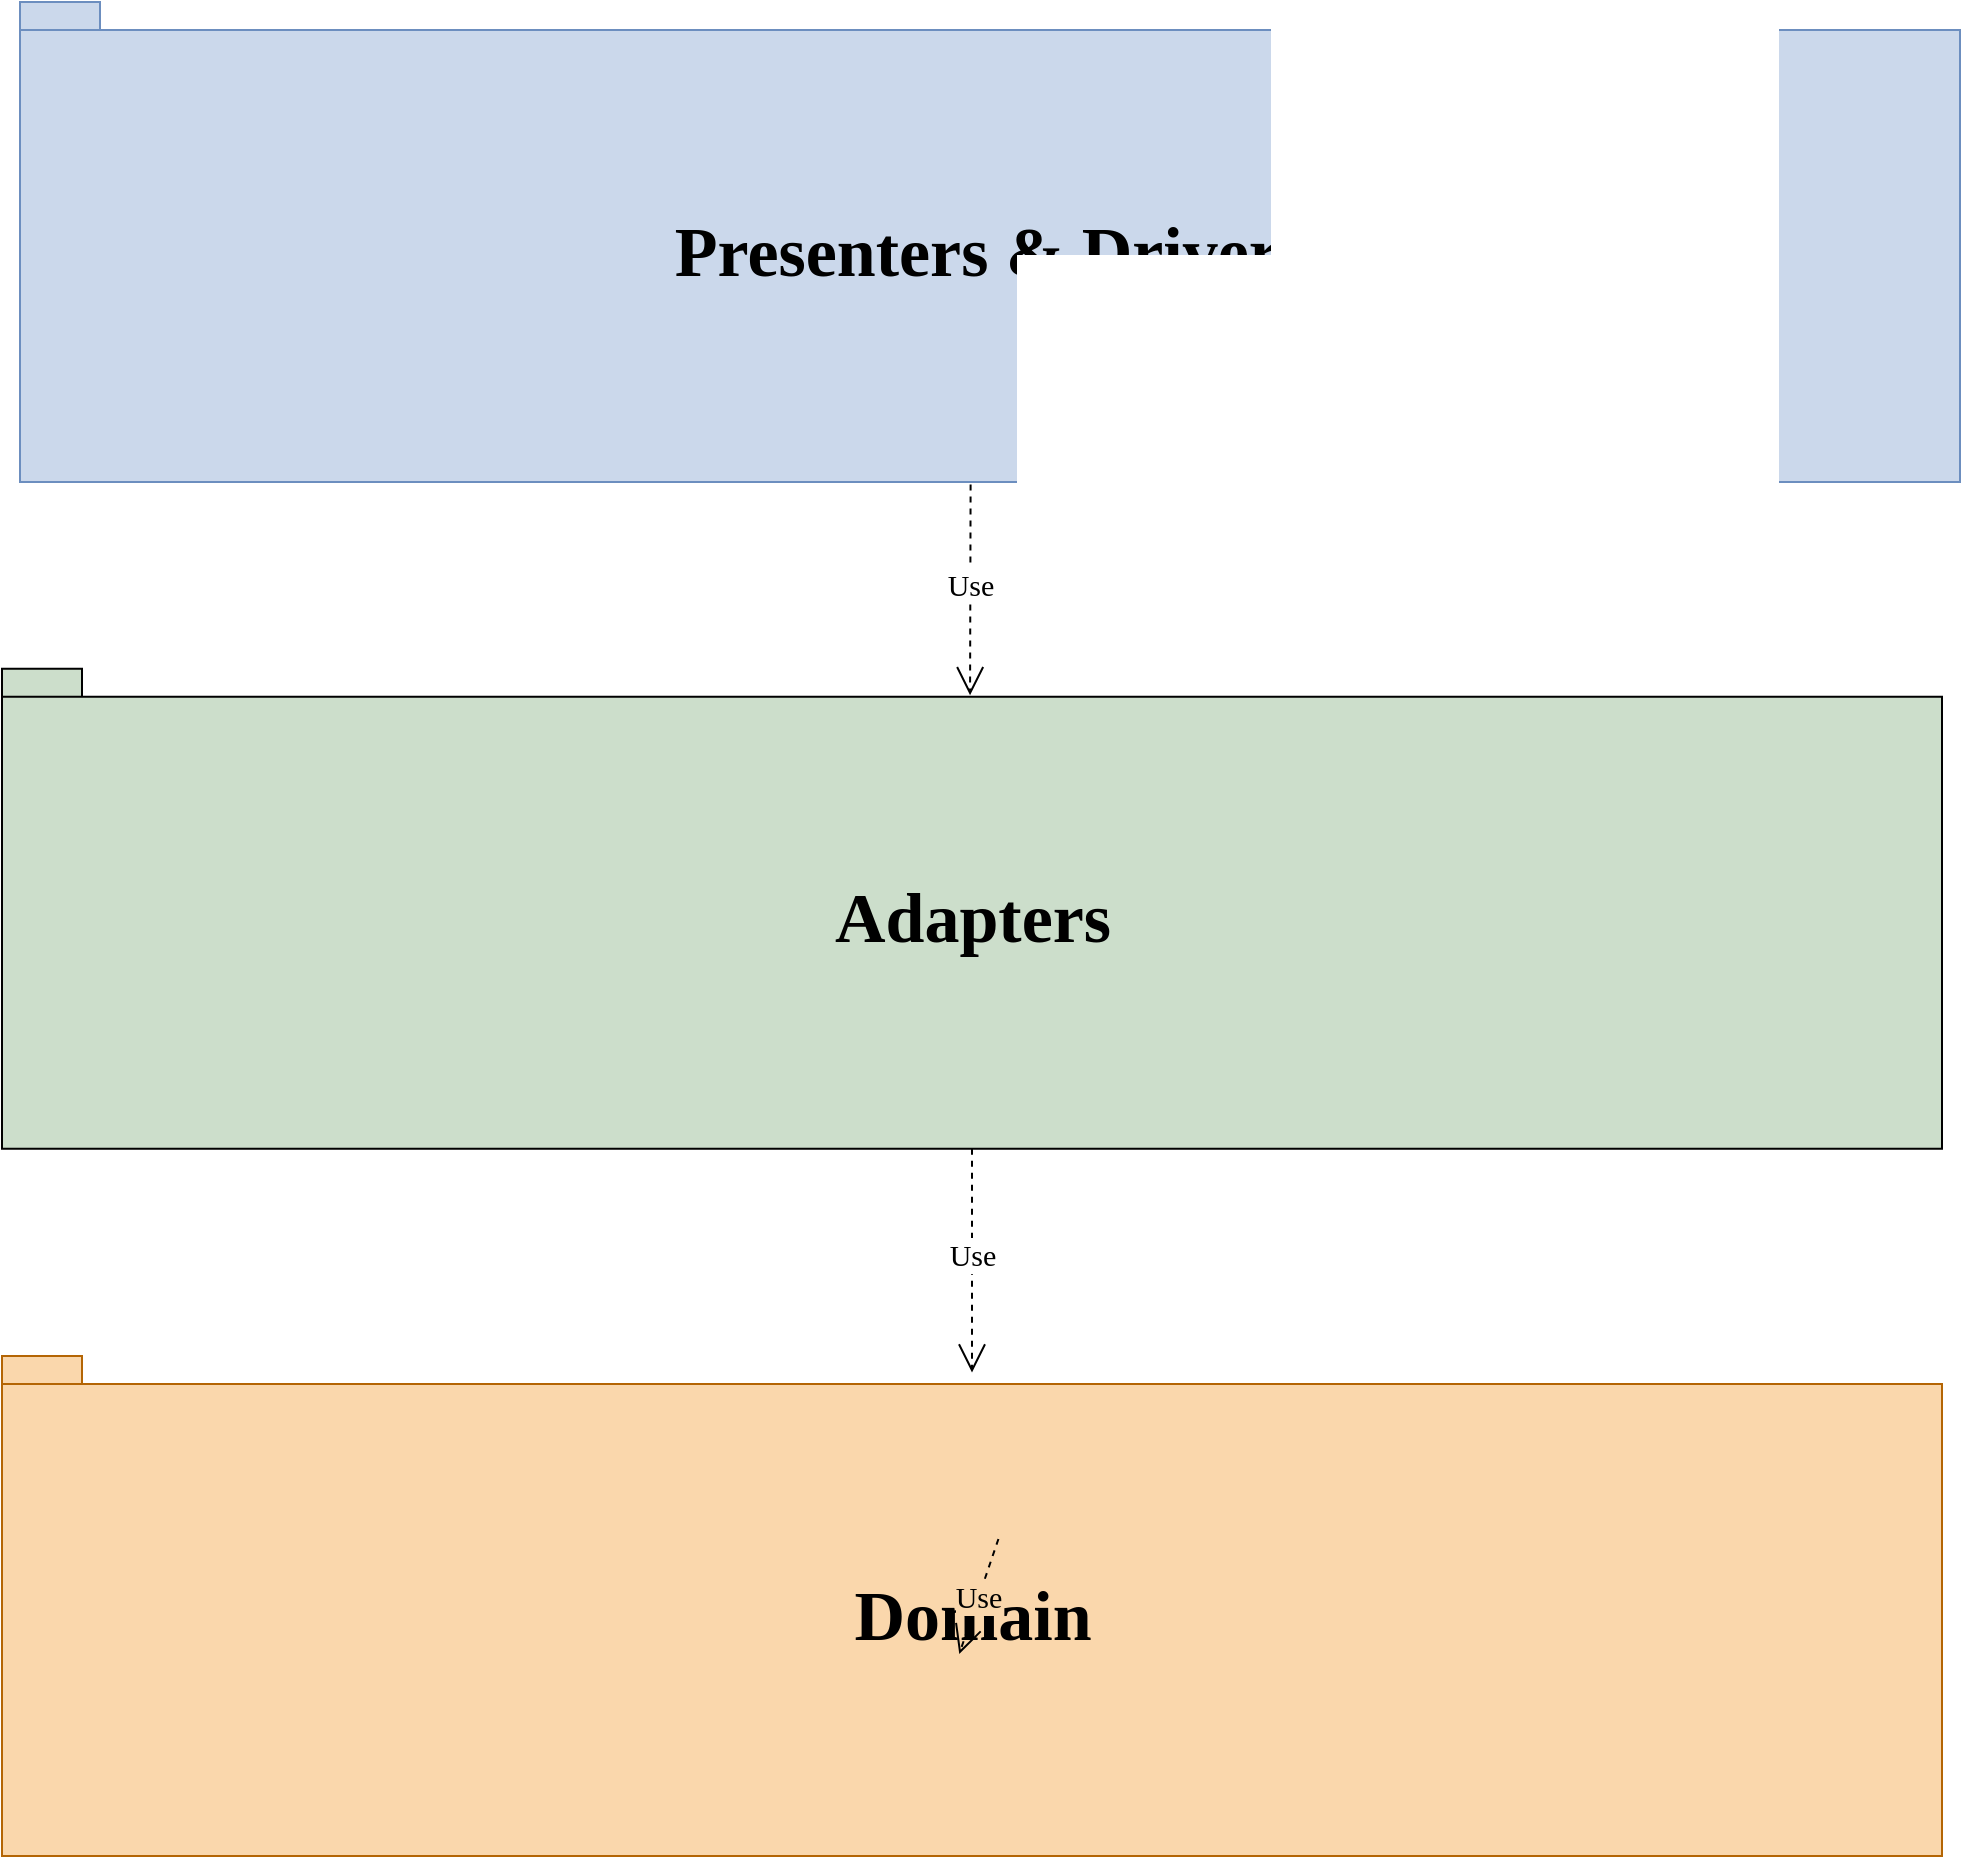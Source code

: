 <mxfile version="13.0.3" type="device"><diagram name="Page-1" id="b5b7bab2-c9e2-2cf4-8b2a-24fd1a2a6d21"><mxGraphModel dx="6979" dy="2813" grid="1" gridSize="10" guides="1" tooltips="1" connect="1" arrows="1" fold="1" page="1" pageScale="1" pageWidth="827" pageHeight="1169" background="#ffffff" math="0" shadow="0"><root><mxCell id="0"/><mxCell id="1" parent="0"/><mxCell id="m-SouOigmqOXaW1ohjSu-2" value="&lt;font style=&quot;font-size: 35px&quot;&gt;Presenters &amp;amp; Drivers&lt;/font&gt;" style="shape=folder;fontStyle=1;spacingTop=10;tabWidth=40;tabHeight=14;tabPosition=left;html=1;fontSize=15;labelPosition=center;verticalLabelPosition=middle;align=center;verticalAlign=middle;fontFamily=Verdana;fillColor=#CBD8EB;strokeColor=#6c8ebf;" parent="1" vertex="1"><mxGeometry x="-3531" y="-557" width="970" height="240" as="geometry"/></mxCell><mxCell id="uqNvV1NqiqEo9hl_J7HC-81" value="" style="group;strokeColor=none;fillColor=#ffffff;labelPosition=center;verticalLabelPosition=middle;align=center;verticalAlign=middle;" parent="1" vertex="1" connectable="0"><mxGeometry x="-3540" y="120" width="970" height="250" as="geometry"/></mxCell><mxCell id="uqNvV1NqiqEo9hl_J7HC-1" value="&lt;font style=&quot;font-size: 35px&quot;&gt;Domain&lt;/font&gt;" style="shape=folder;fontStyle=1;spacingTop=10;tabWidth=40;tabHeight=14;tabPosition=left;html=1;fontSize=15;labelPosition=center;verticalLabelPosition=middle;align=center;verticalAlign=middle;fontFamily=Verdana;fillColor=#fad7ac;strokeColor=#b46504;" parent="uqNvV1NqiqEo9hl_J7HC-81" vertex="1"><mxGeometry width="970" height="250.0" as="geometry"/></mxCell><mxCell id="uqNvV1NqiqEo9hl_J7HC-5" value="Use" style="endArrow=open;endSize=12;dashed=1;html=1;fontFamily=Verdana;fontSize=15;entryX=0.49;entryY=0.108;entryDx=0;entryDy=0;entryPerimeter=0;exitX=0.491;exitY=1.001;exitDx=0;exitDy=0;exitPerimeter=0;labelBackgroundColor=#FAD7AC;" parent="uqNvV1NqiqEo9hl_J7HC-81" source="6e0c8c40b5770093-49" edge="1"><mxGeometry x="0.002" width="160" relative="1" as="geometry"><mxPoint x="498.213" y="91.501" as="sourcePoint"/><mxPoint x="478.633" y="148.944" as="targetPoint"/><mxPoint as="offset"/></mxGeometry></mxCell><mxCell id="uqNvV1NqiqEo9hl_J7HC-12" value="&lt;font style=&quot;font-size: 35px&quot;&gt;Adapters&lt;/font&gt;" style="shape=folder;fontStyle=1;spacingTop=10;tabWidth=40;tabHeight=14;tabPosition=left;html=1;fontSize=15;labelPosition=center;verticalLabelPosition=middle;align=center;verticalAlign=middle;fontFamily=Verdana;fillColor=#CCDECB;strokeColor=#000000;" parent="1" vertex="1"><mxGeometry x="-3540" y="-223.59" width="970" height="240" as="geometry"/></mxCell><mxCell id="uqNvV1NqiqEo9hl_J7HC-121" value="Use" style="endArrow=open;endSize=12;dashed=1;html=1;fontFamily=Verdana;fontSize=15;exitX=0.5;exitY=1;exitDx=0;exitDy=0;exitPerimeter=0;entryX=0.5;entryY=0.033;entryDx=0;entryDy=0;entryPerimeter=0;" parent="1" source="uqNvV1NqiqEo9hl_J7HC-12" target="uqNvV1NqiqEo9hl_J7HC-1" edge="1"><mxGeometry x="-0.059" width="160" relative="1" as="geometry"><mxPoint x="-3269" y="-30.18" as="sourcePoint"/><mxPoint x="-3412" y="151" as="targetPoint"/><Array as="points"/><mxPoint as="offset"/></mxGeometry></mxCell><mxCell id="crDRbli0xWPwZ9U8P9Jx-1" value="Use" style="endArrow=open;endSize=12;dashed=1;html=1;fontFamily=Verdana;fontSize=15;exitX=0.49;exitY=1.005;exitDx=0;exitDy=0;exitPerimeter=0;entryX=0.499;entryY=0.055;entryDx=0;entryDy=0;entryPerimeter=0;" edge="1" parent="1" source="m-SouOigmqOXaW1ohjSu-2" target="uqNvV1NqiqEo9hl_J7HC-12"><mxGeometry x="-0.059" width="160" relative="1" as="geometry"><mxPoint x="-3030" y="-290" as="sourcePoint"/><mxPoint x="-3055" y="-230" as="targetPoint"/><Array as="points"/><mxPoint as="offset"/></mxGeometry></mxCell></root></mxGraphModel></diagram></mxfile>